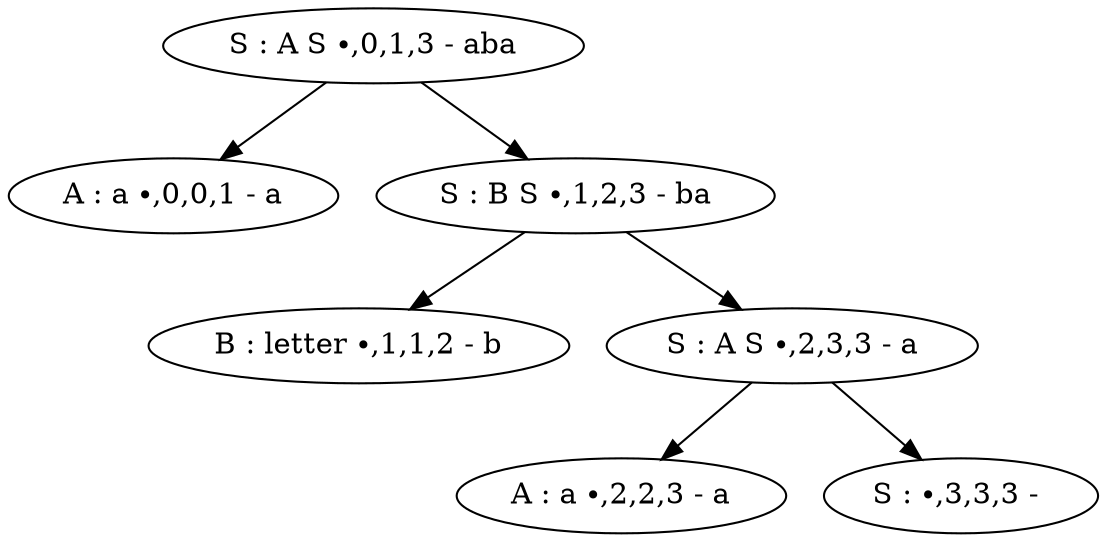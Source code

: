 digraph afterDA {
Node0 [label="S : A S ∙,0,1,3 - aba"]
Node1 [label="A : a ∙,0,0,1 - a"]
Node0 -> Node1
Node2 [label="S : B S ∙,1,2,3 - ba"]
Node0 -> Node2
Node3 [label="B : letter ∙,1,1,2 - b"]
Node2 -> Node3
Node4 [label="S : A S ∙,2,3,3 - a"]
Node2 -> Node4
Node5 [label="A : a ∙,2,2,3 - a"]
Node4 -> Node5
Node6 [label="S : ∙,3,3,3 - "]
Node4 -> Node6
}
